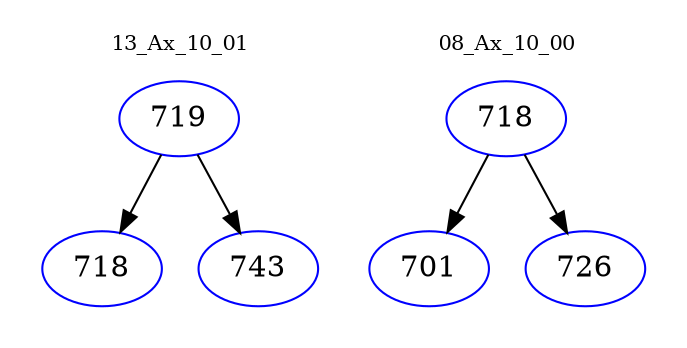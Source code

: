 digraph{
subgraph cluster_0 {
color = white
label = "13_Ax_10_01";
fontsize=10;
T0_719 [label="719", color="blue"]
T0_719 -> T0_718 [color="black"]
T0_718 [label="718", color="blue"]
T0_719 -> T0_743 [color="black"]
T0_743 [label="743", color="blue"]
}
subgraph cluster_1 {
color = white
label = "08_Ax_10_00";
fontsize=10;
T1_718 [label="718", color="blue"]
T1_718 -> T1_701 [color="black"]
T1_701 [label="701", color="blue"]
T1_718 -> T1_726 [color="black"]
T1_726 [label="726", color="blue"]
}
}
